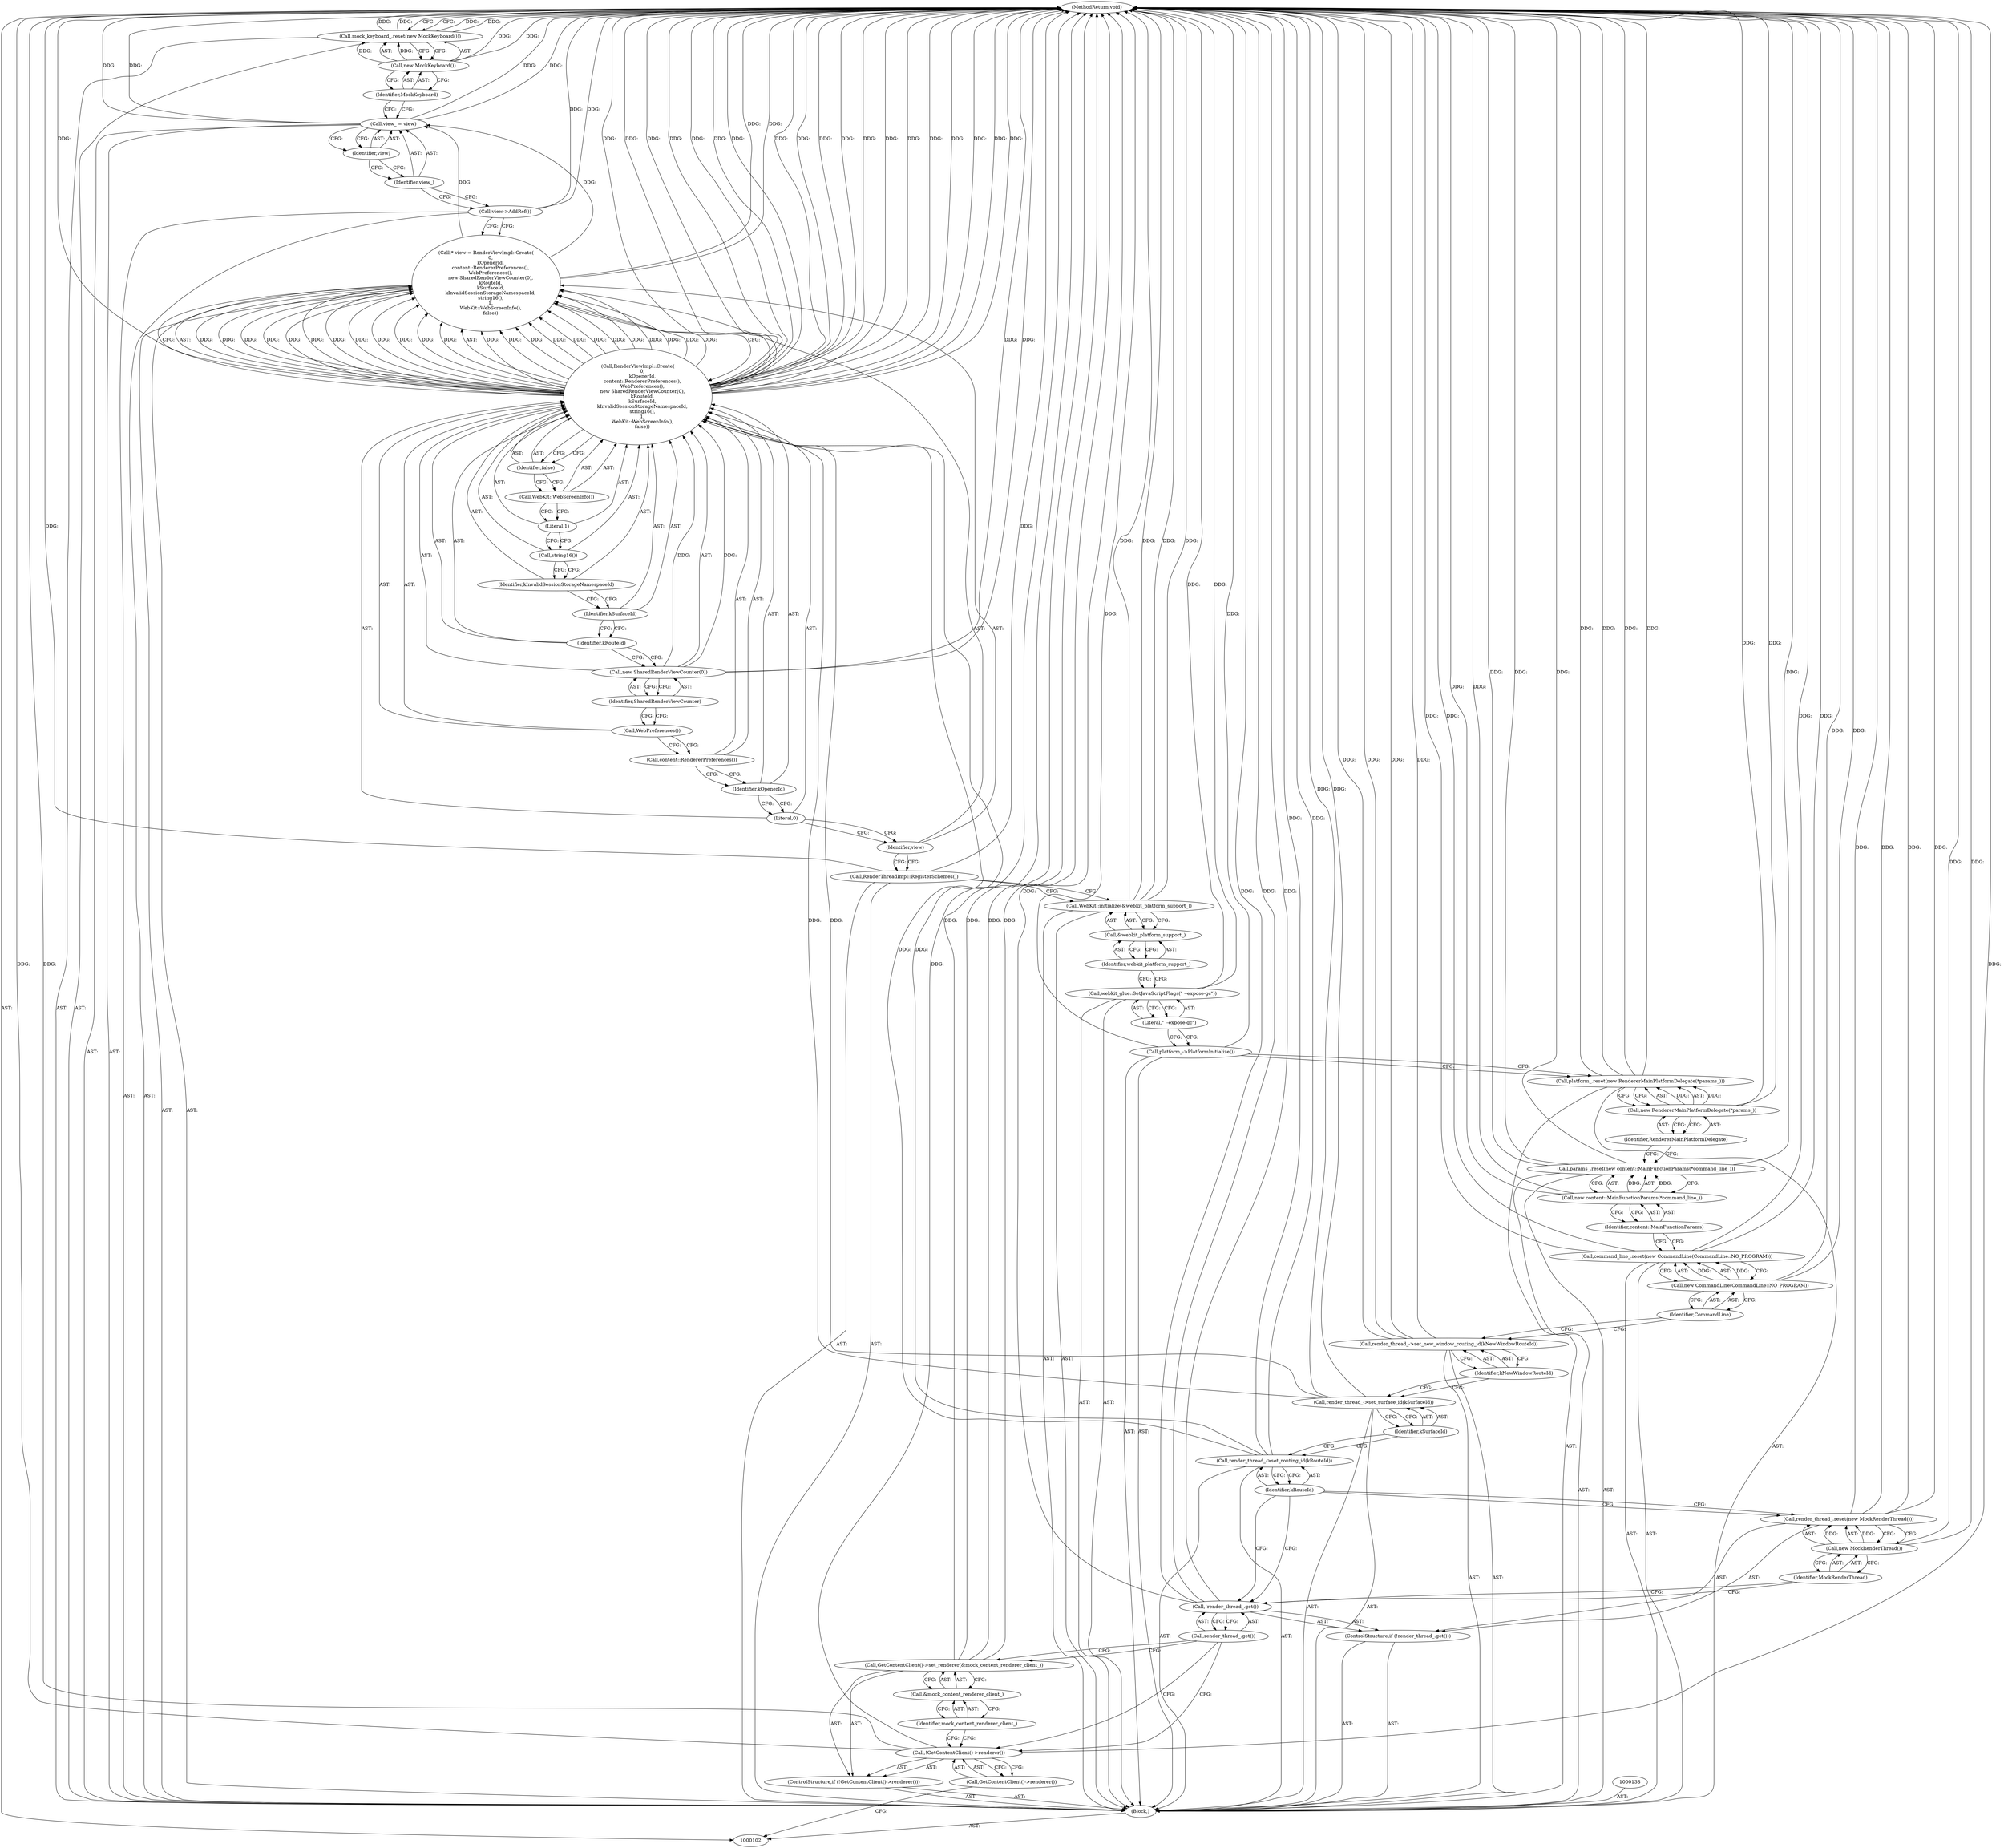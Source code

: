 digraph "0_Chrome_58436a1770176ece2c02b28a57bba2a89db5d58b_3" {
"1000162" [label="(MethodReturn,void)"];
"1000103" [label="(Block,)"];
"1000122" [label="(Call,command_line_.reset(new CommandLine(CommandLine::NO_PROGRAM)))"];
"1000123" [label="(Call,new CommandLine(CommandLine::NO_PROGRAM))"];
"1000124" [label="(Identifier,CommandLine)"];
"1000126" [label="(Call,new content::MainFunctionParams(*command_line_))"];
"1000125" [label="(Call,params_.reset(new content::MainFunctionParams(*command_line_)))"];
"1000127" [label="(Identifier,content::MainFunctionParams)"];
"1000129" [label="(Call,new RendererMainPlatformDelegate(*params_))"];
"1000128" [label="(Call,platform_.reset(new RendererMainPlatformDelegate(*params_)))"];
"1000130" [label="(Identifier,RendererMainPlatformDelegate)"];
"1000131" [label="(Call,platform_->PlatformInitialize())"];
"1000132" [label="(Call,webkit_glue::SetJavaScriptFlags(\" --expose-gc\"))"];
"1000133" [label="(Literal,\" --expose-gc\")"];
"1000135" [label="(Call,&webkit_platform_support_)"];
"1000136" [label="(Identifier,webkit_platform_support_)"];
"1000134" [label="(Call,WebKit::initialize(&webkit_platform_support_))"];
"1000104" [label="(ControlStructure,if (!GetContentClient()->renderer()))"];
"1000105" [label="(Call,!GetContentClient()->renderer())"];
"1000106" [label="(Call,GetContentClient()->renderer())"];
"1000137" [label="(Call,RenderThreadImpl::RegisterSchemes())"];
"1000139" [label="(Call,* view = RenderViewImpl::Create(\n      0,\n      kOpenerId,\n      content::RendererPreferences(),\n      WebPreferences(),\n      new SharedRenderViewCounter(0),\n      kRouteId,\n      kSurfaceId,\n      kInvalidSessionStorageNamespaceId,\n      string16(),\n      1,\n      WebKit::WebScreenInfo(),\n      false))"];
"1000140" [label="(Identifier,view)"];
"1000141" [label="(Call,RenderViewImpl::Create(\n      0,\n      kOpenerId,\n      content::RendererPreferences(),\n      WebPreferences(),\n      new SharedRenderViewCounter(0),\n      kRouteId,\n      kSurfaceId,\n      kInvalidSessionStorageNamespaceId,\n      string16(),\n      1,\n      WebKit::WebScreenInfo(),\n      false))"];
"1000142" [label="(Literal,0)"];
"1000143" [label="(Identifier,kOpenerId)"];
"1000144" [label="(Call,content::RendererPreferences())"];
"1000145" [label="(Call,WebPreferences())"];
"1000108" [label="(Call,&mock_content_renderer_client_)"];
"1000109" [label="(Identifier,mock_content_renderer_client_)"];
"1000107" [label="(Call,GetContentClient()->set_renderer(&mock_content_renderer_client_))"];
"1000147" [label="(Identifier,SharedRenderViewCounter)"];
"1000146" [label="(Call,new SharedRenderViewCounter(0))"];
"1000148" [label="(Identifier,kRouteId)"];
"1000149" [label="(Identifier,kSurfaceId)"];
"1000150" [label="(Identifier,kInvalidSessionStorageNamespaceId)"];
"1000151" [label="(Call,string16())"];
"1000152" [label="(Literal,1)"];
"1000153" [label="(Call,WebKit::WebScreenInfo())"];
"1000154" [label="(Identifier,false)"];
"1000155" [label="(Call,view->AddRef())"];
"1000158" [label="(Identifier,view)"];
"1000156" [label="(Call,view_ = view)"];
"1000157" [label="(Identifier,view_)"];
"1000159" [label="(Call,mock_keyboard_.reset(new MockKeyboard()))"];
"1000160" [label="(Call,new MockKeyboard())"];
"1000161" [label="(Identifier,MockKeyboard)"];
"1000110" [label="(ControlStructure,if (!render_thread_.get()))"];
"1000111" [label="(Call,!render_thread_.get())"];
"1000112" [label="(Call,render_thread_.get())"];
"1000114" [label="(Call,new MockRenderThread())"];
"1000115" [label="(Identifier,MockRenderThread)"];
"1000113" [label="(Call,render_thread_.reset(new MockRenderThread()))"];
"1000116" [label="(Call,render_thread_->set_routing_id(kRouteId))"];
"1000117" [label="(Identifier,kRouteId)"];
"1000118" [label="(Call,render_thread_->set_surface_id(kSurfaceId))"];
"1000119" [label="(Identifier,kSurfaceId)"];
"1000120" [label="(Call,render_thread_->set_new_window_routing_id(kNewWindowRouteId))"];
"1000121" [label="(Identifier,kNewWindowRouteId)"];
"1000162" -> "1000102"  [label="AST: "];
"1000162" -> "1000159"  [label="CFG: "];
"1000159" -> "1000162"  [label="DDG: "];
"1000159" -> "1000162"  [label="DDG: "];
"1000125" -> "1000162"  [label="DDG: "];
"1000125" -> "1000162"  [label="DDG: "];
"1000107" -> "1000162"  [label="DDG: "];
"1000107" -> "1000162"  [label="DDG: "];
"1000156" -> "1000162"  [label="DDG: "];
"1000156" -> "1000162"  [label="DDG: "];
"1000105" -> "1000162"  [label="DDG: "];
"1000105" -> "1000162"  [label="DDG: "];
"1000118" -> "1000162"  [label="DDG: "];
"1000111" -> "1000162"  [label="DDG: "];
"1000111" -> "1000162"  [label="DDG: "];
"1000141" -> "1000162"  [label="DDG: "];
"1000141" -> "1000162"  [label="DDG: "];
"1000141" -> "1000162"  [label="DDG: "];
"1000141" -> "1000162"  [label="DDG: "];
"1000141" -> "1000162"  [label="DDG: "];
"1000141" -> "1000162"  [label="DDG: "];
"1000141" -> "1000162"  [label="DDG: "];
"1000141" -> "1000162"  [label="DDG: "];
"1000141" -> "1000162"  [label="DDG: "];
"1000141" -> "1000162"  [label="DDG: "];
"1000129" -> "1000162"  [label="DDG: "];
"1000113" -> "1000162"  [label="DDG: "];
"1000113" -> "1000162"  [label="DDG: "];
"1000122" -> "1000162"  [label="DDG: "];
"1000122" -> "1000162"  [label="DDG: "];
"1000132" -> "1000162"  [label="DDG: "];
"1000139" -> "1000162"  [label="DDG: "];
"1000128" -> "1000162"  [label="DDG: "];
"1000128" -> "1000162"  [label="DDG: "];
"1000155" -> "1000162"  [label="DDG: "];
"1000134" -> "1000162"  [label="DDG: "];
"1000134" -> "1000162"  [label="DDG: "];
"1000114" -> "1000162"  [label="DDG: "];
"1000120" -> "1000162"  [label="DDG: "];
"1000120" -> "1000162"  [label="DDG: "];
"1000126" -> "1000162"  [label="DDG: "];
"1000146" -> "1000162"  [label="DDG: "];
"1000116" -> "1000162"  [label="DDG: "];
"1000160" -> "1000162"  [label="DDG: "];
"1000137" -> "1000162"  [label="DDG: "];
"1000131" -> "1000162"  [label="DDG: "];
"1000123" -> "1000162"  [label="DDG: "];
"1000103" -> "1000102"  [label="AST: "];
"1000104" -> "1000103"  [label="AST: "];
"1000110" -> "1000103"  [label="AST: "];
"1000116" -> "1000103"  [label="AST: "];
"1000118" -> "1000103"  [label="AST: "];
"1000120" -> "1000103"  [label="AST: "];
"1000122" -> "1000103"  [label="AST: "];
"1000125" -> "1000103"  [label="AST: "];
"1000128" -> "1000103"  [label="AST: "];
"1000131" -> "1000103"  [label="AST: "];
"1000132" -> "1000103"  [label="AST: "];
"1000134" -> "1000103"  [label="AST: "];
"1000137" -> "1000103"  [label="AST: "];
"1000138" -> "1000103"  [label="AST: "];
"1000139" -> "1000103"  [label="AST: "];
"1000155" -> "1000103"  [label="AST: "];
"1000156" -> "1000103"  [label="AST: "];
"1000159" -> "1000103"  [label="AST: "];
"1000122" -> "1000103"  [label="AST: "];
"1000122" -> "1000123"  [label="CFG: "];
"1000123" -> "1000122"  [label="AST: "];
"1000127" -> "1000122"  [label="CFG: "];
"1000122" -> "1000162"  [label="DDG: "];
"1000122" -> "1000162"  [label="DDG: "];
"1000123" -> "1000122"  [label="DDG: "];
"1000123" -> "1000122"  [label="AST: "];
"1000123" -> "1000124"  [label="CFG: "];
"1000124" -> "1000123"  [label="AST: "];
"1000122" -> "1000123"  [label="CFG: "];
"1000123" -> "1000162"  [label="DDG: "];
"1000123" -> "1000122"  [label="DDG: "];
"1000124" -> "1000123"  [label="AST: "];
"1000124" -> "1000120"  [label="CFG: "];
"1000123" -> "1000124"  [label="CFG: "];
"1000126" -> "1000125"  [label="AST: "];
"1000126" -> "1000127"  [label="CFG: "];
"1000127" -> "1000126"  [label="AST: "];
"1000125" -> "1000126"  [label="CFG: "];
"1000126" -> "1000162"  [label="DDG: "];
"1000126" -> "1000125"  [label="DDG: "];
"1000125" -> "1000103"  [label="AST: "];
"1000125" -> "1000126"  [label="CFG: "];
"1000126" -> "1000125"  [label="AST: "];
"1000130" -> "1000125"  [label="CFG: "];
"1000125" -> "1000162"  [label="DDG: "];
"1000125" -> "1000162"  [label="DDG: "];
"1000126" -> "1000125"  [label="DDG: "];
"1000127" -> "1000126"  [label="AST: "];
"1000127" -> "1000122"  [label="CFG: "];
"1000126" -> "1000127"  [label="CFG: "];
"1000129" -> "1000128"  [label="AST: "];
"1000129" -> "1000130"  [label="CFG: "];
"1000130" -> "1000129"  [label="AST: "];
"1000128" -> "1000129"  [label="CFG: "];
"1000129" -> "1000162"  [label="DDG: "];
"1000129" -> "1000128"  [label="DDG: "];
"1000128" -> "1000103"  [label="AST: "];
"1000128" -> "1000129"  [label="CFG: "];
"1000129" -> "1000128"  [label="AST: "];
"1000131" -> "1000128"  [label="CFG: "];
"1000128" -> "1000162"  [label="DDG: "];
"1000128" -> "1000162"  [label="DDG: "];
"1000129" -> "1000128"  [label="DDG: "];
"1000130" -> "1000129"  [label="AST: "];
"1000130" -> "1000125"  [label="CFG: "];
"1000129" -> "1000130"  [label="CFG: "];
"1000131" -> "1000103"  [label="AST: "];
"1000131" -> "1000128"  [label="CFG: "];
"1000133" -> "1000131"  [label="CFG: "];
"1000131" -> "1000162"  [label="DDG: "];
"1000132" -> "1000103"  [label="AST: "];
"1000132" -> "1000133"  [label="CFG: "];
"1000133" -> "1000132"  [label="AST: "];
"1000136" -> "1000132"  [label="CFG: "];
"1000132" -> "1000162"  [label="DDG: "];
"1000133" -> "1000132"  [label="AST: "];
"1000133" -> "1000131"  [label="CFG: "];
"1000132" -> "1000133"  [label="CFG: "];
"1000135" -> "1000134"  [label="AST: "];
"1000135" -> "1000136"  [label="CFG: "];
"1000136" -> "1000135"  [label="AST: "];
"1000134" -> "1000135"  [label="CFG: "];
"1000136" -> "1000135"  [label="AST: "];
"1000136" -> "1000132"  [label="CFG: "];
"1000135" -> "1000136"  [label="CFG: "];
"1000134" -> "1000103"  [label="AST: "];
"1000134" -> "1000135"  [label="CFG: "];
"1000135" -> "1000134"  [label="AST: "];
"1000137" -> "1000134"  [label="CFG: "];
"1000134" -> "1000162"  [label="DDG: "];
"1000134" -> "1000162"  [label="DDG: "];
"1000104" -> "1000103"  [label="AST: "];
"1000105" -> "1000104"  [label="AST: "];
"1000107" -> "1000104"  [label="AST: "];
"1000105" -> "1000104"  [label="AST: "];
"1000105" -> "1000106"  [label="CFG: "];
"1000106" -> "1000105"  [label="AST: "];
"1000109" -> "1000105"  [label="CFG: "];
"1000112" -> "1000105"  [label="CFG: "];
"1000105" -> "1000162"  [label="DDG: "];
"1000105" -> "1000162"  [label="DDG: "];
"1000106" -> "1000105"  [label="AST: "];
"1000106" -> "1000102"  [label="CFG: "];
"1000105" -> "1000106"  [label="CFG: "];
"1000137" -> "1000103"  [label="AST: "];
"1000137" -> "1000134"  [label="CFG: "];
"1000140" -> "1000137"  [label="CFG: "];
"1000137" -> "1000162"  [label="DDG: "];
"1000139" -> "1000103"  [label="AST: "];
"1000139" -> "1000141"  [label="CFG: "];
"1000140" -> "1000139"  [label="AST: "];
"1000141" -> "1000139"  [label="AST: "];
"1000155" -> "1000139"  [label="CFG: "];
"1000139" -> "1000162"  [label="DDG: "];
"1000141" -> "1000139"  [label="DDG: "];
"1000141" -> "1000139"  [label="DDG: "];
"1000141" -> "1000139"  [label="DDG: "];
"1000141" -> "1000139"  [label="DDG: "];
"1000141" -> "1000139"  [label="DDG: "];
"1000141" -> "1000139"  [label="DDG: "];
"1000141" -> "1000139"  [label="DDG: "];
"1000141" -> "1000139"  [label="DDG: "];
"1000141" -> "1000139"  [label="DDG: "];
"1000141" -> "1000139"  [label="DDG: "];
"1000141" -> "1000139"  [label="DDG: "];
"1000141" -> "1000139"  [label="DDG: "];
"1000139" -> "1000156"  [label="DDG: "];
"1000140" -> "1000139"  [label="AST: "];
"1000140" -> "1000137"  [label="CFG: "];
"1000142" -> "1000140"  [label="CFG: "];
"1000141" -> "1000139"  [label="AST: "];
"1000141" -> "1000154"  [label="CFG: "];
"1000142" -> "1000141"  [label="AST: "];
"1000143" -> "1000141"  [label="AST: "];
"1000144" -> "1000141"  [label="AST: "];
"1000145" -> "1000141"  [label="AST: "];
"1000146" -> "1000141"  [label="AST: "];
"1000148" -> "1000141"  [label="AST: "];
"1000149" -> "1000141"  [label="AST: "];
"1000150" -> "1000141"  [label="AST: "];
"1000151" -> "1000141"  [label="AST: "];
"1000152" -> "1000141"  [label="AST: "];
"1000153" -> "1000141"  [label="AST: "];
"1000154" -> "1000141"  [label="AST: "];
"1000139" -> "1000141"  [label="CFG: "];
"1000141" -> "1000162"  [label="DDG: "];
"1000141" -> "1000162"  [label="DDG: "];
"1000141" -> "1000162"  [label="DDG: "];
"1000141" -> "1000162"  [label="DDG: "];
"1000141" -> "1000162"  [label="DDG: "];
"1000141" -> "1000162"  [label="DDG: "];
"1000141" -> "1000162"  [label="DDG: "];
"1000141" -> "1000162"  [label="DDG: "];
"1000141" -> "1000162"  [label="DDG: "];
"1000141" -> "1000162"  [label="DDG: "];
"1000141" -> "1000139"  [label="DDG: "];
"1000141" -> "1000139"  [label="DDG: "];
"1000141" -> "1000139"  [label="DDG: "];
"1000141" -> "1000139"  [label="DDG: "];
"1000141" -> "1000139"  [label="DDG: "];
"1000141" -> "1000139"  [label="DDG: "];
"1000141" -> "1000139"  [label="DDG: "];
"1000141" -> "1000139"  [label="DDG: "];
"1000141" -> "1000139"  [label="DDG: "];
"1000141" -> "1000139"  [label="DDG: "];
"1000141" -> "1000139"  [label="DDG: "];
"1000141" -> "1000139"  [label="DDG: "];
"1000146" -> "1000141"  [label="DDG: "];
"1000116" -> "1000141"  [label="DDG: "];
"1000118" -> "1000141"  [label="DDG: "];
"1000142" -> "1000141"  [label="AST: "];
"1000142" -> "1000140"  [label="CFG: "];
"1000143" -> "1000142"  [label="CFG: "];
"1000143" -> "1000141"  [label="AST: "];
"1000143" -> "1000142"  [label="CFG: "];
"1000144" -> "1000143"  [label="CFG: "];
"1000144" -> "1000141"  [label="AST: "];
"1000144" -> "1000143"  [label="CFG: "];
"1000145" -> "1000144"  [label="CFG: "];
"1000145" -> "1000141"  [label="AST: "];
"1000145" -> "1000144"  [label="CFG: "];
"1000147" -> "1000145"  [label="CFG: "];
"1000108" -> "1000107"  [label="AST: "];
"1000108" -> "1000109"  [label="CFG: "];
"1000109" -> "1000108"  [label="AST: "];
"1000107" -> "1000108"  [label="CFG: "];
"1000109" -> "1000108"  [label="AST: "];
"1000109" -> "1000105"  [label="CFG: "];
"1000108" -> "1000109"  [label="CFG: "];
"1000107" -> "1000104"  [label="AST: "];
"1000107" -> "1000108"  [label="CFG: "];
"1000108" -> "1000107"  [label="AST: "];
"1000112" -> "1000107"  [label="CFG: "];
"1000107" -> "1000162"  [label="DDG: "];
"1000107" -> "1000162"  [label="DDG: "];
"1000147" -> "1000146"  [label="AST: "];
"1000147" -> "1000145"  [label="CFG: "];
"1000146" -> "1000147"  [label="CFG: "];
"1000146" -> "1000141"  [label="AST: "];
"1000146" -> "1000147"  [label="CFG: "];
"1000147" -> "1000146"  [label="AST: "];
"1000148" -> "1000146"  [label="CFG: "];
"1000146" -> "1000162"  [label="DDG: "];
"1000146" -> "1000141"  [label="DDG: "];
"1000148" -> "1000141"  [label="AST: "];
"1000148" -> "1000146"  [label="CFG: "];
"1000149" -> "1000148"  [label="CFG: "];
"1000149" -> "1000141"  [label="AST: "];
"1000149" -> "1000148"  [label="CFG: "];
"1000150" -> "1000149"  [label="CFG: "];
"1000150" -> "1000141"  [label="AST: "];
"1000150" -> "1000149"  [label="CFG: "];
"1000151" -> "1000150"  [label="CFG: "];
"1000151" -> "1000141"  [label="AST: "];
"1000151" -> "1000150"  [label="CFG: "];
"1000152" -> "1000151"  [label="CFG: "];
"1000152" -> "1000141"  [label="AST: "];
"1000152" -> "1000151"  [label="CFG: "];
"1000153" -> "1000152"  [label="CFG: "];
"1000153" -> "1000141"  [label="AST: "];
"1000153" -> "1000152"  [label="CFG: "];
"1000154" -> "1000153"  [label="CFG: "];
"1000154" -> "1000141"  [label="AST: "];
"1000154" -> "1000153"  [label="CFG: "];
"1000141" -> "1000154"  [label="CFG: "];
"1000155" -> "1000103"  [label="AST: "];
"1000155" -> "1000139"  [label="CFG: "];
"1000157" -> "1000155"  [label="CFG: "];
"1000155" -> "1000162"  [label="DDG: "];
"1000158" -> "1000156"  [label="AST: "];
"1000158" -> "1000157"  [label="CFG: "];
"1000156" -> "1000158"  [label="CFG: "];
"1000156" -> "1000103"  [label="AST: "];
"1000156" -> "1000158"  [label="CFG: "];
"1000157" -> "1000156"  [label="AST: "];
"1000158" -> "1000156"  [label="AST: "];
"1000161" -> "1000156"  [label="CFG: "];
"1000156" -> "1000162"  [label="DDG: "];
"1000156" -> "1000162"  [label="DDG: "];
"1000139" -> "1000156"  [label="DDG: "];
"1000157" -> "1000156"  [label="AST: "];
"1000157" -> "1000155"  [label="CFG: "];
"1000158" -> "1000157"  [label="CFG: "];
"1000159" -> "1000103"  [label="AST: "];
"1000159" -> "1000160"  [label="CFG: "];
"1000160" -> "1000159"  [label="AST: "];
"1000162" -> "1000159"  [label="CFG: "];
"1000159" -> "1000162"  [label="DDG: "];
"1000159" -> "1000162"  [label="DDG: "];
"1000160" -> "1000159"  [label="DDG: "];
"1000160" -> "1000159"  [label="AST: "];
"1000160" -> "1000161"  [label="CFG: "];
"1000161" -> "1000160"  [label="AST: "];
"1000159" -> "1000160"  [label="CFG: "];
"1000160" -> "1000162"  [label="DDG: "];
"1000160" -> "1000159"  [label="DDG: "];
"1000161" -> "1000160"  [label="AST: "];
"1000161" -> "1000156"  [label="CFG: "];
"1000160" -> "1000161"  [label="CFG: "];
"1000110" -> "1000103"  [label="AST: "];
"1000111" -> "1000110"  [label="AST: "];
"1000113" -> "1000110"  [label="AST: "];
"1000111" -> "1000110"  [label="AST: "];
"1000111" -> "1000112"  [label="CFG: "];
"1000112" -> "1000111"  [label="AST: "];
"1000115" -> "1000111"  [label="CFG: "];
"1000117" -> "1000111"  [label="CFG: "];
"1000111" -> "1000162"  [label="DDG: "];
"1000111" -> "1000162"  [label="DDG: "];
"1000112" -> "1000111"  [label="AST: "];
"1000112" -> "1000107"  [label="CFG: "];
"1000112" -> "1000105"  [label="CFG: "];
"1000111" -> "1000112"  [label="CFG: "];
"1000114" -> "1000113"  [label="AST: "];
"1000114" -> "1000115"  [label="CFG: "];
"1000115" -> "1000114"  [label="AST: "];
"1000113" -> "1000114"  [label="CFG: "];
"1000114" -> "1000162"  [label="DDG: "];
"1000114" -> "1000113"  [label="DDG: "];
"1000115" -> "1000114"  [label="AST: "];
"1000115" -> "1000111"  [label="CFG: "];
"1000114" -> "1000115"  [label="CFG: "];
"1000113" -> "1000110"  [label="AST: "];
"1000113" -> "1000114"  [label="CFG: "];
"1000114" -> "1000113"  [label="AST: "];
"1000117" -> "1000113"  [label="CFG: "];
"1000113" -> "1000162"  [label="DDG: "];
"1000113" -> "1000162"  [label="DDG: "];
"1000114" -> "1000113"  [label="DDG: "];
"1000116" -> "1000103"  [label="AST: "];
"1000116" -> "1000117"  [label="CFG: "];
"1000117" -> "1000116"  [label="AST: "];
"1000119" -> "1000116"  [label="CFG: "];
"1000116" -> "1000162"  [label="DDG: "];
"1000116" -> "1000141"  [label="DDG: "];
"1000117" -> "1000116"  [label="AST: "];
"1000117" -> "1000113"  [label="CFG: "];
"1000117" -> "1000111"  [label="CFG: "];
"1000116" -> "1000117"  [label="CFG: "];
"1000118" -> "1000103"  [label="AST: "];
"1000118" -> "1000119"  [label="CFG: "];
"1000119" -> "1000118"  [label="AST: "];
"1000121" -> "1000118"  [label="CFG: "];
"1000118" -> "1000162"  [label="DDG: "];
"1000118" -> "1000141"  [label="DDG: "];
"1000119" -> "1000118"  [label="AST: "];
"1000119" -> "1000116"  [label="CFG: "];
"1000118" -> "1000119"  [label="CFG: "];
"1000120" -> "1000103"  [label="AST: "];
"1000120" -> "1000121"  [label="CFG: "];
"1000121" -> "1000120"  [label="AST: "];
"1000124" -> "1000120"  [label="CFG: "];
"1000120" -> "1000162"  [label="DDG: "];
"1000120" -> "1000162"  [label="DDG: "];
"1000121" -> "1000120"  [label="AST: "];
"1000121" -> "1000118"  [label="CFG: "];
"1000120" -> "1000121"  [label="CFG: "];
}
